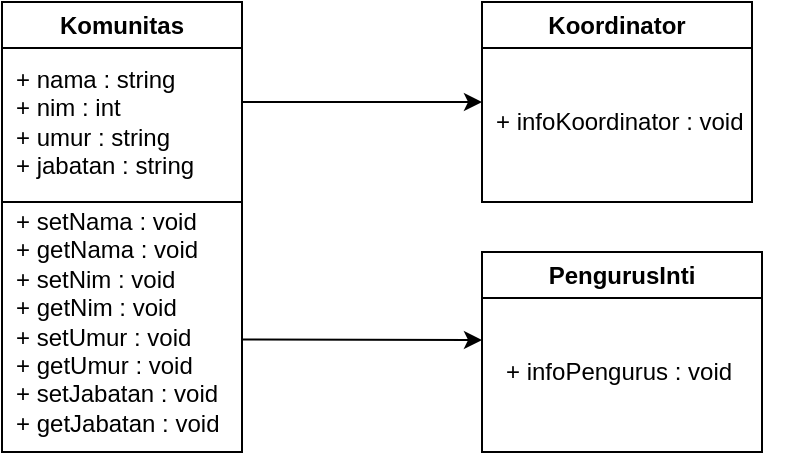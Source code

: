 <mxfile version="21.1.7" type="device">
  <diagram name="Page-1" id="PT-3mCSY0Vn2HJUaPOsT">
    <mxGraphModel dx="1050" dy="541" grid="1" gridSize="10" guides="1" tooltips="1" connect="1" arrows="1" fold="1" page="1" pageScale="1" pageWidth="850" pageHeight="1100" math="0" shadow="0">
      <root>
        <mxCell id="0" />
        <mxCell id="1" parent="0" />
        <mxCell id="j9MFAPH8JGgsHgtMY1j1-1" value="Komunitas" style="swimlane;whiteSpace=wrap;html=1;" vertex="1" parent="1">
          <mxGeometry x="40" y="40" width="120" height="225" as="geometry" />
        </mxCell>
        <mxCell id="j9MFAPH8JGgsHgtMY1j1-2" value="+ nama : string&lt;br&gt;+ nim : int&lt;br&gt;+ umur : string&lt;br&gt;+ jabatan : string" style="text;html=1;align=left;verticalAlign=middle;resizable=0;points=[];autosize=1;strokeColor=none;fillColor=none;" vertex="1" parent="j9MFAPH8JGgsHgtMY1j1-1">
          <mxGeometry x="5" y="25" width="110" height="70" as="geometry" />
        </mxCell>
        <mxCell id="j9MFAPH8JGgsHgtMY1j1-4" value="+ setNama : void&lt;br&gt;+ getNama : void&lt;br&gt;+ setNim : void&lt;br&gt;+ getNim : void&lt;br&gt;+ setUmur : void&lt;br&gt;+ getUmur : void&lt;br&gt;+ setJabatan : void&lt;br&gt;+ getJabatan : void" style="text;html=1;align=left;verticalAlign=middle;resizable=0;points=[];autosize=1;strokeColor=none;fillColor=none;" vertex="1" parent="j9MFAPH8JGgsHgtMY1j1-1">
          <mxGeometry x="5" y="95" width="130" height="130" as="geometry" />
        </mxCell>
        <mxCell id="j9MFAPH8JGgsHgtMY1j1-3" value="" style="endArrow=none;html=1;rounded=0;entryX=1.045;entryY=1.071;entryDx=0;entryDy=0;entryPerimeter=0;" edge="1" parent="j9MFAPH8JGgsHgtMY1j1-1" target="j9MFAPH8JGgsHgtMY1j1-2">
          <mxGeometry width="50" height="50" relative="1" as="geometry">
            <mxPoint y="100" as="sourcePoint" />
            <mxPoint x="130" y="60" as="targetPoint" />
            <Array as="points">
              <mxPoint x="60" y="100" />
            </Array>
          </mxGeometry>
        </mxCell>
        <mxCell id="j9MFAPH8JGgsHgtMY1j1-5" value="Koordinator" style="swimlane;whiteSpace=wrap;html=1;" vertex="1" parent="1">
          <mxGeometry x="280" y="40" width="135" height="100" as="geometry" />
        </mxCell>
        <mxCell id="j9MFAPH8JGgsHgtMY1j1-6" value="+ infoKoordinator : void" style="text;html=1;align=left;verticalAlign=middle;resizable=0;points=[];autosize=1;strokeColor=none;fillColor=none;" vertex="1" parent="j9MFAPH8JGgsHgtMY1j1-5">
          <mxGeometry x="5" y="45" width="150" height="30" as="geometry" />
        </mxCell>
        <mxCell id="j9MFAPH8JGgsHgtMY1j1-9" value="PengurusInti" style="swimlane;whiteSpace=wrap;html=1;" vertex="1" parent="1">
          <mxGeometry x="280" y="165" width="140" height="100" as="geometry" />
        </mxCell>
        <mxCell id="j9MFAPH8JGgsHgtMY1j1-10" value="+ infoPengurus : void" style="text;html=1;align=left;verticalAlign=middle;resizable=0;points=[];autosize=1;strokeColor=none;fillColor=none;" vertex="1" parent="j9MFAPH8JGgsHgtMY1j1-9">
          <mxGeometry x="10" y="45" width="140" height="30" as="geometry" />
        </mxCell>
        <mxCell id="j9MFAPH8JGgsHgtMY1j1-11" value="" style="endArrow=classic;html=1;rounded=0;entryX=0;entryY=0.5;entryDx=0;entryDy=0;" edge="1" parent="1" target="j9MFAPH8JGgsHgtMY1j1-5">
          <mxGeometry width="50" height="50" relative="1" as="geometry">
            <mxPoint x="160" y="90" as="sourcePoint" />
            <mxPoint x="450" y="260" as="targetPoint" />
          </mxGeometry>
        </mxCell>
        <mxCell id="j9MFAPH8JGgsHgtMY1j1-12" value="" style="endArrow=classic;html=1;rounded=0;exitX=1;exitY=0.75;exitDx=0;exitDy=0;" edge="1" parent="1" source="j9MFAPH8JGgsHgtMY1j1-1">
          <mxGeometry width="50" height="50" relative="1" as="geometry">
            <mxPoint x="190" y="210" as="sourcePoint" />
            <mxPoint x="280" y="209" as="targetPoint" />
          </mxGeometry>
        </mxCell>
      </root>
    </mxGraphModel>
  </diagram>
</mxfile>
